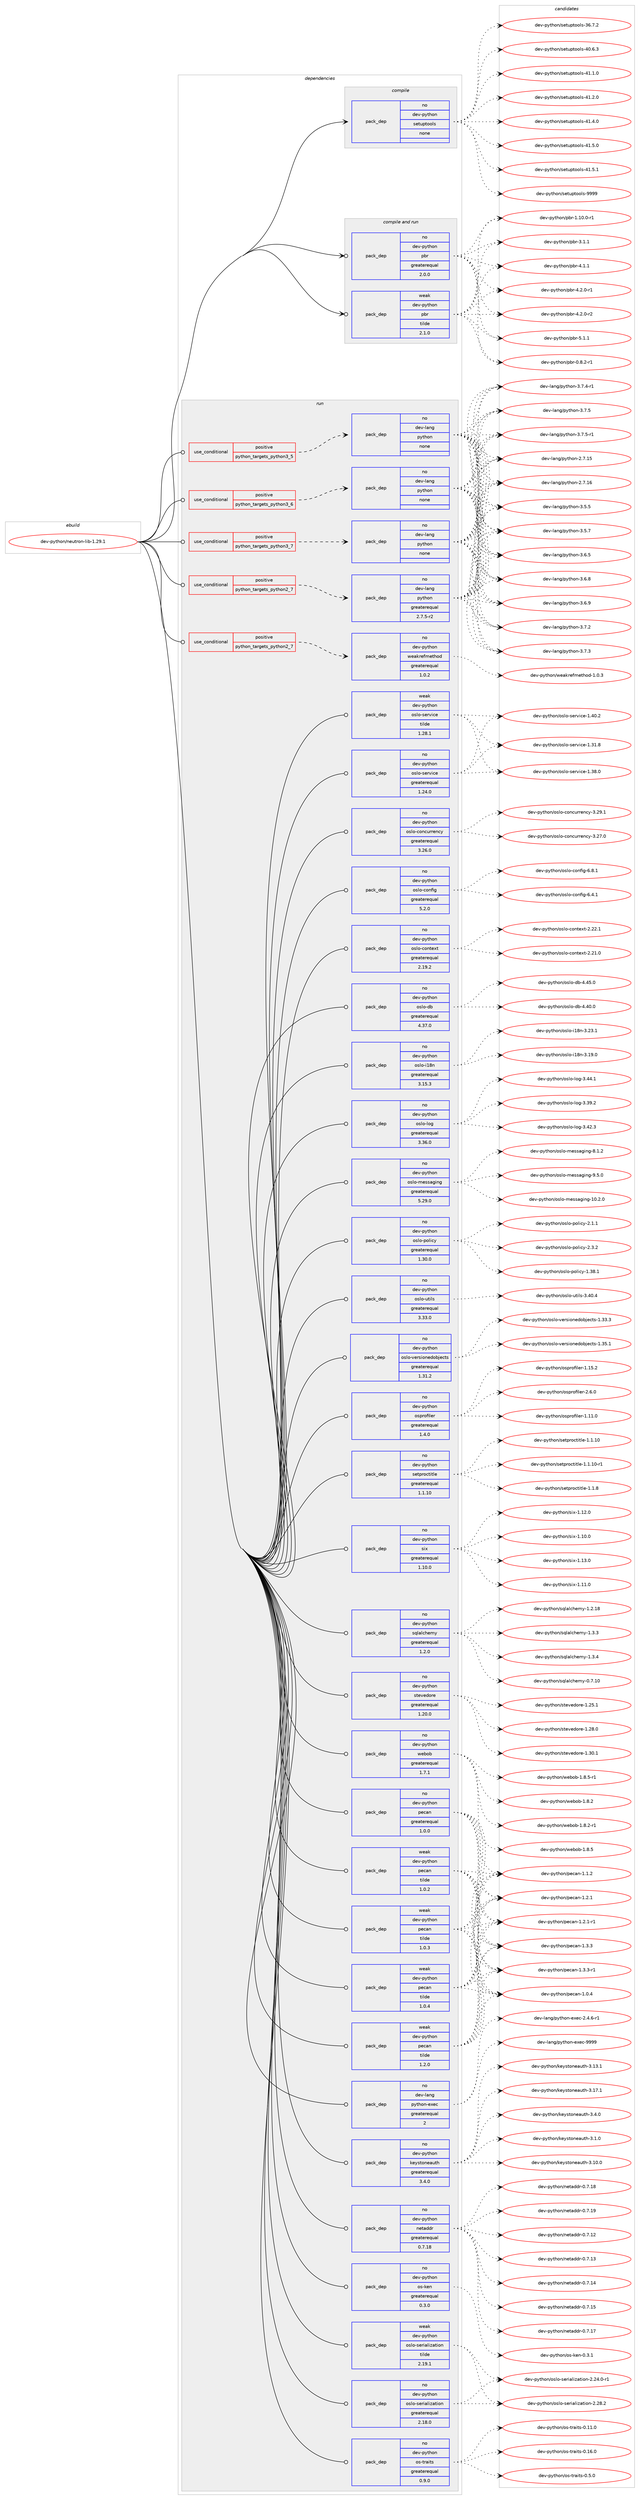 digraph prolog {

# *************
# Graph options
# *************

newrank=true;
concentrate=true;
compound=true;
graph [rankdir=LR,fontname=Helvetica,fontsize=10,ranksep=1.5];#, ranksep=2.5, nodesep=0.2];
edge  [arrowhead=vee];
node  [fontname=Helvetica,fontsize=10];

# **********
# The ebuild
# **********

subgraph cluster_leftcol {
color=gray;
rank=same;
label=<<i>ebuild</i>>;
id [label="dev-python/neutron-lib-1.29.1", color=red, width=4, href="../dev-python/neutron-lib-1.29.1.svg"];
}

# ****************
# The dependencies
# ****************

subgraph cluster_midcol {
color=gray;
label=<<i>dependencies</i>>;
subgraph cluster_compile {
fillcolor="#eeeeee";
style=filled;
label=<<i>compile</i>>;
subgraph pack461656 {
dependency616588 [label=<<TABLE BORDER="0" CELLBORDER="1" CELLSPACING="0" CELLPADDING="4" WIDTH="220"><TR><TD ROWSPAN="6" CELLPADDING="30">pack_dep</TD></TR><TR><TD WIDTH="110">no</TD></TR><TR><TD>dev-python</TD></TR><TR><TD>setuptools</TD></TR><TR><TD>none</TD></TR><TR><TD></TD></TR></TABLE>>, shape=none, color=blue];
}
id:e -> dependency616588:w [weight=20,style="solid",arrowhead="vee"];
}
subgraph cluster_compileandrun {
fillcolor="#eeeeee";
style=filled;
label=<<i>compile and run</i>>;
subgraph pack461657 {
dependency616589 [label=<<TABLE BORDER="0" CELLBORDER="1" CELLSPACING="0" CELLPADDING="4" WIDTH="220"><TR><TD ROWSPAN="6" CELLPADDING="30">pack_dep</TD></TR><TR><TD WIDTH="110">no</TD></TR><TR><TD>dev-python</TD></TR><TR><TD>pbr</TD></TR><TR><TD>greaterequal</TD></TR><TR><TD>2.0.0</TD></TR></TABLE>>, shape=none, color=blue];
}
id:e -> dependency616589:w [weight=20,style="solid",arrowhead="odotvee"];
subgraph pack461658 {
dependency616590 [label=<<TABLE BORDER="0" CELLBORDER="1" CELLSPACING="0" CELLPADDING="4" WIDTH="220"><TR><TD ROWSPAN="6" CELLPADDING="30">pack_dep</TD></TR><TR><TD WIDTH="110">weak</TD></TR><TR><TD>dev-python</TD></TR><TR><TD>pbr</TD></TR><TR><TD>tilde</TD></TR><TR><TD>2.1.0</TD></TR></TABLE>>, shape=none, color=blue];
}
id:e -> dependency616590:w [weight=20,style="solid",arrowhead="odotvee"];
}
subgraph cluster_run {
fillcolor="#eeeeee";
style=filled;
label=<<i>run</i>>;
subgraph cond143127 {
dependency616591 [label=<<TABLE BORDER="0" CELLBORDER="1" CELLSPACING="0" CELLPADDING="4"><TR><TD ROWSPAN="3" CELLPADDING="10">use_conditional</TD></TR><TR><TD>positive</TD></TR><TR><TD>python_targets_python2_7</TD></TR></TABLE>>, shape=none, color=red];
subgraph pack461659 {
dependency616592 [label=<<TABLE BORDER="0" CELLBORDER="1" CELLSPACING="0" CELLPADDING="4" WIDTH="220"><TR><TD ROWSPAN="6" CELLPADDING="30">pack_dep</TD></TR><TR><TD WIDTH="110">no</TD></TR><TR><TD>dev-lang</TD></TR><TR><TD>python</TD></TR><TR><TD>greaterequal</TD></TR><TR><TD>2.7.5-r2</TD></TR></TABLE>>, shape=none, color=blue];
}
dependency616591:e -> dependency616592:w [weight=20,style="dashed",arrowhead="vee"];
}
id:e -> dependency616591:w [weight=20,style="solid",arrowhead="odot"];
subgraph cond143128 {
dependency616593 [label=<<TABLE BORDER="0" CELLBORDER="1" CELLSPACING="0" CELLPADDING="4"><TR><TD ROWSPAN="3" CELLPADDING="10">use_conditional</TD></TR><TR><TD>positive</TD></TR><TR><TD>python_targets_python2_7</TD></TR></TABLE>>, shape=none, color=red];
subgraph pack461660 {
dependency616594 [label=<<TABLE BORDER="0" CELLBORDER="1" CELLSPACING="0" CELLPADDING="4" WIDTH="220"><TR><TD ROWSPAN="6" CELLPADDING="30">pack_dep</TD></TR><TR><TD WIDTH="110">no</TD></TR><TR><TD>dev-python</TD></TR><TR><TD>weakrefmethod</TD></TR><TR><TD>greaterequal</TD></TR><TR><TD>1.0.2</TD></TR></TABLE>>, shape=none, color=blue];
}
dependency616593:e -> dependency616594:w [weight=20,style="dashed",arrowhead="vee"];
}
id:e -> dependency616593:w [weight=20,style="solid",arrowhead="odot"];
subgraph cond143129 {
dependency616595 [label=<<TABLE BORDER="0" CELLBORDER="1" CELLSPACING="0" CELLPADDING="4"><TR><TD ROWSPAN="3" CELLPADDING="10">use_conditional</TD></TR><TR><TD>positive</TD></TR><TR><TD>python_targets_python3_5</TD></TR></TABLE>>, shape=none, color=red];
subgraph pack461661 {
dependency616596 [label=<<TABLE BORDER="0" CELLBORDER="1" CELLSPACING="0" CELLPADDING="4" WIDTH="220"><TR><TD ROWSPAN="6" CELLPADDING="30">pack_dep</TD></TR><TR><TD WIDTH="110">no</TD></TR><TR><TD>dev-lang</TD></TR><TR><TD>python</TD></TR><TR><TD>none</TD></TR><TR><TD></TD></TR></TABLE>>, shape=none, color=blue];
}
dependency616595:e -> dependency616596:w [weight=20,style="dashed",arrowhead="vee"];
}
id:e -> dependency616595:w [weight=20,style="solid",arrowhead="odot"];
subgraph cond143130 {
dependency616597 [label=<<TABLE BORDER="0" CELLBORDER="1" CELLSPACING="0" CELLPADDING="4"><TR><TD ROWSPAN="3" CELLPADDING="10">use_conditional</TD></TR><TR><TD>positive</TD></TR><TR><TD>python_targets_python3_6</TD></TR></TABLE>>, shape=none, color=red];
subgraph pack461662 {
dependency616598 [label=<<TABLE BORDER="0" CELLBORDER="1" CELLSPACING="0" CELLPADDING="4" WIDTH="220"><TR><TD ROWSPAN="6" CELLPADDING="30">pack_dep</TD></TR><TR><TD WIDTH="110">no</TD></TR><TR><TD>dev-lang</TD></TR><TR><TD>python</TD></TR><TR><TD>none</TD></TR><TR><TD></TD></TR></TABLE>>, shape=none, color=blue];
}
dependency616597:e -> dependency616598:w [weight=20,style="dashed",arrowhead="vee"];
}
id:e -> dependency616597:w [weight=20,style="solid",arrowhead="odot"];
subgraph cond143131 {
dependency616599 [label=<<TABLE BORDER="0" CELLBORDER="1" CELLSPACING="0" CELLPADDING="4"><TR><TD ROWSPAN="3" CELLPADDING="10">use_conditional</TD></TR><TR><TD>positive</TD></TR><TR><TD>python_targets_python3_7</TD></TR></TABLE>>, shape=none, color=red];
subgraph pack461663 {
dependency616600 [label=<<TABLE BORDER="0" CELLBORDER="1" CELLSPACING="0" CELLPADDING="4" WIDTH="220"><TR><TD ROWSPAN="6" CELLPADDING="30">pack_dep</TD></TR><TR><TD WIDTH="110">no</TD></TR><TR><TD>dev-lang</TD></TR><TR><TD>python</TD></TR><TR><TD>none</TD></TR><TR><TD></TD></TR></TABLE>>, shape=none, color=blue];
}
dependency616599:e -> dependency616600:w [weight=20,style="dashed",arrowhead="vee"];
}
id:e -> dependency616599:w [weight=20,style="solid",arrowhead="odot"];
subgraph pack461664 {
dependency616601 [label=<<TABLE BORDER="0" CELLBORDER="1" CELLSPACING="0" CELLPADDING="4" WIDTH="220"><TR><TD ROWSPAN="6" CELLPADDING="30">pack_dep</TD></TR><TR><TD WIDTH="110">no</TD></TR><TR><TD>dev-lang</TD></TR><TR><TD>python-exec</TD></TR><TR><TD>greaterequal</TD></TR><TR><TD>2</TD></TR></TABLE>>, shape=none, color=blue];
}
id:e -> dependency616601:w [weight=20,style="solid",arrowhead="odot"];
subgraph pack461665 {
dependency616602 [label=<<TABLE BORDER="0" CELLBORDER="1" CELLSPACING="0" CELLPADDING="4" WIDTH="220"><TR><TD ROWSPAN="6" CELLPADDING="30">pack_dep</TD></TR><TR><TD WIDTH="110">no</TD></TR><TR><TD>dev-python</TD></TR><TR><TD>keystoneauth</TD></TR><TR><TD>greaterequal</TD></TR><TR><TD>3.4.0</TD></TR></TABLE>>, shape=none, color=blue];
}
id:e -> dependency616602:w [weight=20,style="solid",arrowhead="odot"];
subgraph pack461666 {
dependency616603 [label=<<TABLE BORDER="0" CELLBORDER="1" CELLSPACING="0" CELLPADDING="4" WIDTH="220"><TR><TD ROWSPAN="6" CELLPADDING="30">pack_dep</TD></TR><TR><TD WIDTH="110">no</TD></TR><TR><TD>dev-python</TD></TR><TR><TD>netaddr</TD></TR><TR><TD>greaterequal</TD></TR><TR><TD>0.7.18</TD></TR></TABLE>>, shape=none, color=blue];
}
id:e -> dependency616603:w [weight=20,style="solid",arrowhead="odot"];
subgraph pack461667 {
dependency616604 [label=<<TABLE BORDER="0" CELLBORDER="1" CELLSPACING="0" CELLPADDING="4" WIDTH="220"><TR><TD ROWSPAN="6" CELLPADDING="30">pack_dep</TD></TR><TR><TD WIDTH="110">no</TD></TR><TR><TD>dev-python</TD></TR><TR><TD>os-ken</TD></TR><TR><TD>greaterequal</TD></TR><TR><TD>0.3.0</TD></TR></TABLE>>, shape=none, color=blue];
}
id:e -> dependency616604:w [weight=20,style="solid",arrowhead="odot"];
subgraph pack461668 {
dependency616605 [label=<<TABLE BORDER="0" CELLBORDER="1" CELLSPACING="0" CELLPADDING="4" WIDTH="220"><TR><TD ROWSPAN="6" CELLPADDING="30">pack_dep</TD></TR><TR><TD WIDTH="110">no</TD></TR><TR><TD>dev-python</TD></TR><TR><TD>os-traits</TD></TR><TR><TD>greaterequal</TD></TR><TR><TD>0.9.0</TD></TR></TABLE>>, shape=none, color=blue];
}
id:e -> dependency616605:w [weight=20,style="solid",arrowhead="odot"];
subgraph pack461669 {
dependency616606 [label=<<TABLE BORDER="0" CELLBORDER="1" CELLSPACING="0" CELLPADDING="4" WIDTH="220"><TR><TD ROWSPAN="6" CELLPADDING="30">pack_dep</TD></TR><TR><TD WIDTH="110">no</TD></TR><TR><TD>dev-python</TD></TR><TR><TD>oslo-concurrency</TD></TR><TR><TD>greaterequal</TD></TR><TR><TD>3.26.0</TD></TR></TABLE>>, shape=none, color=blue];
}
id:e -> dependency616606:w [weight=20,style="solid",arrowhead="odot"];
subgraph pack461670 {
dependency616607 [label=<<TABLE BORDER="0" CELLBORDER="1" CELLSPACING="0" CELLPADDING="4" WIDTH="220"><TR><TD ROWSPAN="6" CELLPADDING="30">pack_dep</TD></TR><TR><TD WIDTH="110">no</TD></TR><TR><TD>dev-python</TD></TR><TR><TD>oslo-config</TD></TR><TR><TD>greaterequal</TD></TR><TR><TD>5.2.0</TD></TR></TABLE>>, shape=none, color=blue];
}
id:e -> dependency616607:w [weight=20,style="solid",arrowhead="odot"];
subgraph pack461671 {
dependency616608 [label=<<TABLE BORDER="0" CELLBORDER="1" CELLSPACING="0" CELLPADDING="4" WIDTH="220"><TR><TD ROWSPAN="6" CELLPADDING="30">pack_dep</TD></TR><TR><TD WIDTH="110">no</TD></TR><TR><TD>dev-python</TD></TR><TR><TD>oslo-context</TD></TR><TR><TD>greaterequal</TD></TR><TR><TD>2.19.2</TD></TR></TABLE>>, shape=none, color=blue];
}
id:e -> dependency616608:w [weight=20,style="solid",arrowhead="odot"];
subgraph pack461672 {
dependency616609 [label=<<TABLE BORDER="0" CELLBORDER="1" CELLSPACING="0" CELLPADDING="4" WIDTH="220"><TR><TD ROWSPAN="6" CELLPADDING="30">pack_dep</TD></TR><TR><TD WIDTH="110">no</TD></TR><TR><TD>dev-python</TD></TR><TR><TD>oslo-db</TD></TR><TR><TD>greaterequal</TD></TR><TR><TD>4.37.0</TD></TR></TABLE>>, shape=none, color=blue];
}
id:e -> dependency616609:w [weight=20,style="solid",arrowhead="odot"];
subgraph pack461673 {
dependency616610 [label=<<TABLE BORDER="0" CELLBORDER="1" CELLSPACING="0" CELLPADDING="4" WIDTH="220"><TR><TD ROWSPAN="6" CELLPADDING="30">pack_dep</TD></TR><TR><TD WIDTH="110">no</TD></TR><TR><TD>dev-python</TD></TR><TR><TD>oslo-i18n</TD></TR><TR><TD>greaterequal</TD></TR><TR><TD>3.15.3</TD></TR></TABLE>>, shape=none, color=blue];
}
id:e -> dependency616610:w [weight=20,style="solid",arrowhead="odot"];
subgraph pack461674 {
dependency616611 [label=<<TABLE BORDER="0" CELLBORDER="1" CELLSPACING="0" CELLPADDING="4" WIDTH="220"><TR><TD ROWSPAN="6" CELLPADDING="30">pack_dep</TD></TR><TR><TD WIDTH="110">no</TD></TR><TR><TD>dev-python</TD></TR><TR><TD>oslo-log</TD></TR><TR><TD>greaterequal</TD></TR><TR><TD>3.36.0</TD></TR></TABLE>>, shape=none, color=blue];
}
id:e -> dependency616611:w [weight=20,style="solid",arrowhead="odot"];
subgraph pack461675 {
dependency616612 [label=<<TABLE BORDER="0" CELLBORDER="1" CELLSPACING="0" CELLPADDING="4" WIDTH="220"><TR><TD ROWSPAN="6" CELLPADDING="30">pack_dep</TD></TR><TR><TD WIDTH="110">no</TD></TR><TR><TD>dev-python</TD></TR><TR><TD>oslo-messaging</TD></TR><TR><TD>greaterequal</TD></TR><TR><TD>5.29.0</TD></TR></TABLE>>, shape=none, color=blue];
}
id:e -> dependency616612:w [weight=20,style="solid",arrowhead="odot"];
subgraph pack461676 {
dependency616613 [label=<<TABLE BORDER="0" CELLBORDER="1" CELLSPACING="0" CELLPADDING="4" WIDTH="220"><TR><TD ROWSPAN="6" CELLPADDING="30">pack_dep</TD></TR><TR><TD WIDTH="110">no</TD></TR><TR><TD>dev-python</TD></TR><TR><TD>oslo-policy</TD></TR><TR><TD>greaterequal</TD></TR><TR><TD>1.30.0</TD></TR></TABLE>>, shape=none, color=blue];
}
id:e -> dependency616613:w [weight=20,style="solid",arrowhead="odot"];
subgraph pack461677 {
dependency616614 [label=<<TABLE BORDER="0" CELLBORDER="1" CELLSPACING="0" CELLPADDING="4" WIDTH="220"><TR><TD ROWSPAN="6" CELLPADDING="30">pack_dep</TD></TR><TR><TD WIDTH="110">no</TD></TR><TR><TD>dev-python</TD></TR><TR><TD>oslo-serialization</TD></TR><TR><TD>greaterequal</TD></TR><TR><TD>2.18.0</TD></TR></TABLE>>, shape=none, color=blue];
}
id:e -> dependency616614:w [weight=20,style="solid",arrowhead="odot"];
subgraph pack461678 {
dependency616615 [label=<<TABLE BORDER="0" CELLBORDER="1" CELLSPACING="0" CELLPADDING="4" WIDTH="220"><TR><TD ROWSPAN="6" CELLPADDING="30">pack_dep</TD></TR><TR><TD WIDTH="110">no</TD></TR><TR><TD>dev-python</TD></TR><TR><TD>oslo-service</TD></TR><TR><TD>greaterequal</TD></TR><TR><TD>1.24.0</TD></TR></TABLE>>, shape=none, color=blue];
}
id:e -> dependency616615:w [weight=20,style="solid",arrowhead="odot"];
subgraph pack461679 {
dependency616616 [label=<<TABLE BORDER="0" CELLBORDER="1" CELLSPACING="0" CELLPADDING="4" WIDTH="220"><TR><TD ROWSPAN="6" CELLPADDING="30">pack_dep</TD></TR><TR><TD WIDTH="110">no</TD></TR><TR><TD>dev-python</TD></TR><TR><TD>oslo-utils</TD></TR><TR><TD>greaterequal</TD></TR><TR><TD>3.33.0</TD></TR></TABLE>>, shape=none, color=blue];
}
id:e -> dependency616616:w [weight=20,style="solid",arrowhead="odot"];
subgraph pack461680 {
dependency616617 [label=<<TABLE BORDER="0" CELLBORDER="1" CELLSPACING="0" CELLPADDING="4" WIDTH="220"><TR><TD ROWSPAN="6" CELLPADDING="30">pack_dep</TD></TR><TR><TD WIDTH="110">no</TD></TR><TR><TD>dev-python</TD></TR><TR><TD>oslo-versionedobjects</TD></TR><TR><TD>greaterequal</TD></TR><TR><TD>1.31.2</TD></TR></TABLE>>, shape=none, color=blue];
}
id:e -> dependency616617:w [weight=20,style="solid",arrowhead="odot"];
subgraph pack461681 {
dependency616618 [label=<<TABLE BORDER="0" CELLBORDER="1" CELLSPACING="0" CELLPADDING="4" WIDTH="220"><TR><TD ROWSPAN="6" CELLPADDING="30">pack_dep</TD></TR><TR><TD WIDTH="110">no</TD></TR><TR><TD>dev-python</TD></TR><TR><TD>osprofiler</TD></TR><TR><TD>greaterequal</TD></TR><TR><TD>1.4.0</TD></TR></TABLE>>, shape=none, color=blue];
}
id:e -> dependency616618:w [weight=20,style="solid",arrowhead="odot"];
subgraph pack461682 {
dependency616619 [label=<<TABLE BORDER="0" CELLBORDER="1" CELLSPACING="0" CELLPADDING="4" WIDTH="220"><TR><TD ROWSPAN="6" CELLPADDING="30">pack_dep</TD></TR><TR><TD WIDTH="110">no</TD></TR><TR><TD>dev-python</TD></TR><TR><TD>pecan</TD></TR><TR><TD>greaterequal</TD></TR><TR><TD>1.0.0</TD></TR></TABLE>>, shape=none, color=blue];
}
id:e -> dependency616619:w [weight=20,style="solid",arrowhead="odot"];
subgraph pack461683 {
dependency616620 [label=<<TABLE BORDER="0" CELLBORDER="1" CELLSPACING="0" CELLPADDING="4" WIDTH="220"><TR><TD ROWSPAN="6" CELLPADDING="30">pack_dep</TD></TR><TR><TD WIDTH="110">no</TD></TR><TR><TD>dev-python</TD></TR><TR><TD>setproctitle</TD></TR><TR><TD>greaterequal</TD></TR><TR><TD>1.1.10</TD></TR></TABLE>>, shape=none, color=blue];
}
id:e -> dependency616620:w [weight=20,style="solid",arrowhead="odot"];
subgraph pack461684 {
dependency616621 [label=<<TABLE BORDER="0" CELLBORDER="1" CELLSPACING="0" CELLPADDING="4" WIDTH="220"><TR><TD ROWSPAN="6" CELLPADDING="30">pack_dep</TD></TR><TR><TD WIDTH="110">no</TD></TR><TR><TD>dev-python</TD></TR><TR><TD>six</TD></TR><TR><TD>greaterequal</TD></TR><TR><TD>1.10.0</TD></TR></TABLE>>, shape=none, color=blue];
}
id:e -> dependency616621:w [weight=20,style="solid",arrowhead="odot"];
subgraph pack461685 {
dependency616622 [label=<<TABLE BORDER="0" CELLBORDER="1" CELLSPACING="0" CELLPADDING="4" WIDTH="220"><TR><TD ROWSPAN="6" CELLPADDING="30">pack_dep</TD></TR><TR><TD WIDTH="110">no</TD></TR><TR><TD>dev-python</TD></TR><TR><TD>sqlalchemy</TD></TR><TR><TD>greaterequal</TD></TR><TR><TD>1.2.0</TD></TR></TABLE>>, shape=none, color=blue];
}
id:e -> dependency616622:w [weight=20,style="solid",arrowhead="odot"];
subgraph pack461686 {
dependency616623 [label=<<TABLE BORDER="0" CELLBORDER="1" CELLSPACING="0" CELLPADDING="4" WIDTH="220"><TR><TD ROWSPAN="6" CELLPADDING="30">pack_dep</TD></TR><TR><TD WIDTH="110">no</TD></TR><TR><TD>dev-python</TD></TR><TR><TD>stevedore</TD></TR><TR><TD>greaterequal</TD></TR><TR><TD>1.20.0</TD></TR></TABLE>>, shape=none, color=blue];
}
id:e -> dependency616623:w [weight=20,style="solid",arrowhead="odot"];
subgraph pack461687 {
dependency616624 [label=<<TABLE BORDER="0" CELLBORDER="1" CELLSPACING="0" CELLPADDING="4" WIDTH="220"><TR><TD ROWSPAN="6" CELLPADDING="30">pack_dep</TD></TR><TR><TD WIDTH="110">no</TD></TR><TR><TD>dev-python</TD></TR><TR><TD>webob</TD></TR><TR><TD>greaterequal</TD></TR><TR><TD>1.7.1</TD></TR></TABLE>>, shape=none, color=blue];
}
id:e -> dependency616624:w [weight=20,style="solid",arrowhead="odot"];
subgraph pack461688 {
dependency616625 [label=<<TABLE BORDER="0" CELLBORDER="1" CELLSPACING="0" CELLPADDING="4" WIDTH="220"><TR><TD ROWSPAN="6" CELLPADDING="30">pack_dep</TD></TR><TR><TD WIDTH="110">weak</TD></TR><TR><TD>dev-python</TD></TR><TR><TD>oslo-serialization</TD></TR><TR><TD>tilde</TD></TR><TR><TD>2.19.1</TD></TR></TABLE>>, shape=none, color=blue];
}
id:e -> dependency616625:w [weight=20,style="solid",arrowhead="odot"];
subgraph pack461689 {
dependency616626 [label=<<TABLE BORDER="0" CELLBORDER="1" CELLSPACING="0" CELLPADDING="4" WIDTH="220"><TR><TD ROWSPAN="6" CELLPADDING="30">pack_dep</TD></TR><TR><TD WIDTH="110">weak</TD></TR><TR><TD>dev-python</TD></TR><TR><TD>oslo-service</TD></TR><TR><TD>tilde</TD></TR><TR><TD>1.28.1</TD></TR></TABLE>>, shape=none, color=blue];
}
id:e -> dependency616626:w [weight=20,style="solid",arrowhead="odot"];
subgraph pack461690 {
dependency616627 [label=<<TABLE BORDER="0" CELLBORDER="1" CELLSPACING="0" CELLPADDING="4" WIDTH="220"><TR><TD ROWSPAN="6" CELLPADDING="30">pack_dep</TD></TR><TR><TD WIDTH="110">weak</TD></TR><TR><TD>dev-python</TD></TR><TR><TD>pecan</TD></TR><TR><TD>tilde</TD></TR><TR><TD>1.0.2</TD></TR></TABLE>>, shape=none, color=blue];
}
id:e -> dependency616627:w [weight=20,style="solid",arrowhead="odot"];
subgraph pack461691 {
dependency616628 [label=<<TABLE BORDER="0" CELLBORDER="1" CELLSPACING="0" CELLPADDING="4" WIDTH="220"><TR><TD ROWSPAN="6" CELLPADDING="30">pack_dep</TD></TR><TR><TD WIDTH="110">weak</TD></TR><TR><TD>dev-python</TD></TR><TR><TD>pecan</TD></TR><TR><TD>tilde</TD></TR><TR><TD>1.0.3</TD></TR></TABLE>>, shape=none, color=blue];
}
id:e -> dependency616628:w [weight=20,style="solid",arrowhead="odot"];
subgraph pack461692 {
dependency616629 [label=<<TABLE BORDER="0" CELLBORDER="1" CELLSPACING="0" CELLPADDING="4" WIDTH="220"><TR><TD ROWSPAN="6" CELLPADDING="30">pack_dep</TD></TR><TR><TD WIDTH="110">weak</TD></TR><TR><TD>dev-python</TD></TR><TR><TD>pecan</TD></TR><TR><TD>tilde</TD></TR><TR><TD>1.0.4</TD></TR></TABLE>>, shape=none, color=blue];
}
id:e -> dependency616629:w [weight=20,style="solid",arrowhead="odot"];
subgraph pack461693 {
dependency616630 [label=<<TABLE BORDER="0" CELLBORDER="1" CELLSPACING="0" CELLPADDING="4" WIDTH="220"><TR><TD ROWSPAN="6" CELLPADDING="30">pack_dep</TD></TR><TR><TD WIDTH="110">weak</TD></TR><TR><TD>dev-python</TD></TR><TR><TD>pecan</TD></TR><TR><TD>tilde</TD></TR><TR><TD>1.2.0</TD></TR></TABLE>>, shape=none, color=blue];
}
id:e -> dependency616630:w [weight=20,style="solid",arrowhead="odot"];
}
}

# **************
# The candidates
# **************

subgraph cluster_choices {
rank=same;
color=gray;
label=<<i>candidates</i>>;

subgraph choice461656 {
color=black;
nodesep=1;
choice100101118451121211161041111104711510111611711211611111110811545515446554650 [label="dev-python/setuptools-36.7.2", color=red, width=4,href="../dev-python/setuptools-36.7.2.svg"];
choice100101118451121211161041111104711510111611711211611111110811545524846544651 [label="dev-python/setuptools-40.6.3", color=red, width=4,href="../dev-python/setuptools-40.6.3.svg"];
choice100101118451121211161041111104711510111611711211611111110811545524946494648 [label="dev-python/setuptools-41.1.0", color=red, width=4,href="../dev-python/setuptools-41.1.0.svg"];
choice100101118451121211161041111104711510111611711211611111110811545524946504648 [label="dev-python/setuptools-41.2.0", color=red, width=4,href="../dev-python/setuptools-41.2.0.svg"];
choice100101118451121211161041111104711510111611711211611111110811545524946524648 [label="dev-python/setuptools-41.4.0", color=red, width=4,href="../dev-python/setuptools-41.4.0.svg"];
choice100101118451121211161041111104711510111611711211611111110811545524946534648 [label="dev-python/setuptools-41.5.0", color=red, width=4,href="../dev-python/setuptools-41.5.0.svg"];
choice100101118451121211161041111104711510111611711211611111110811545524946534649 [label="dev-python/setuptools-41.5.1", color=red, width=4,href="../dev-python/setuptools-41.5.1.svg"];
choice10010111845112121116104111110471151011161171121161111111081154557575757 [label="dev-python/setuptools-9999", color=red, width=4,href="../dev-python/setuptools-9999.svg"];
dependency616588:e -> choice100101118451121211161041111104711510111611711211611111110811545515446554650:w [style=dotted,weight="100"];
dependency616588:e -> choice100101118451121211161041111104711510111611711211611111110811545524846544651:w [style=dotted,weight="100"];
dependency616588:e -> choice100101118451121211161041111104711510111611711211611111110811545524946494648:w [style=dotted,weight="100"];
dependency616588:e -> choice100101118451121211161041111104711510111611711211611111110811545524946504648:w [style=dotted,weight="100"];
dependency616588:e -> choice100101118451121211161041111104711510111611711211611111110811545524946524648:w [style=dotted,weight="100"];
dependency616588:e -> choice100101118451121211161041111104711510111611711211611111110811545524946534648:w [style=dotted,weight="100"];
dependency616588:e -> choice100101118451121211161041111104711510111611711211611111110811545524946534649:w [style=dotted,weight="100"];
dependency616588:e -> choice10010111845112121116104111110471151011161171121161111111081154557575757:w [style=dotted,weight="100"];
}
subgraph choice461657 {
color=black;
nodesep=1;
choice1001011184511212111610411111047112981144548465646504511449 [label="dev-python/pbr-0.8.2-r1", color=red, width=4,href="../dev-python/pbr-0.8.2-r1.svg"];
choice100101118451121211161041111104711298114454946494846484511449 [label="dev-python/pbr-1.10.0-r1", color=red, width=4,href="../dev-python/pbr-1.10.0-r1.svg"];
choice100101118451121211161041111104711298114455146494649 [label="dev-python/pbr-3.1.1", color=red, width=4,href="../dev-python/pbr-3.1.1.svg"];
choice100101118451121211161041111104711298114455246494649 [label="dev-python/pbr-4.1.1", color=red, width=4,href="../dev-python/pbr-4.1.1.svg"];
choice1001011184511212111610411111047112981144552465046484511449 [label="dev-python/pbr-4.2.0-r1", color=red, width=4,href="../dev-python/pbr-4.2.0-r1.svg"];
choice1001011184511212111610411111047112981144552465046484511450 [label="dev-python/pbr-4.2.0-r2", color=red, width=4,href="../dev-python/pbr-4.2.0-r2.svg"];
choice100101118451121211161041111104711298114455346494649 [label="dev-python/pbr-5.1.1", color=red, width=4,href="../dev-python/pbr-5.1.1.svg"];
dependency616589:e -> choice1001011184511212111610411111047112981144548465646504511449:w [style=dotted,weight="100"];
dependency616589:e -> choice100101118451121211161041111104711298114454946494846484511449:w [style=dotted,weight="100"];
dependency616589:e -> choice100101118451121211161041111104711298114455146494649:w [style=dotted,weight="100"];
dependency616589:e -> choice100101118451121211161041111104711298114455246494649:w [style=dotted,weight="100"];
dependency616589:e -> choice1001011184511212111610411111047112981144552465046484511449:w [style=dotted,weight="100"];
dependency616589:e -> choice1001011184511212111610411111047112981144552465046484511450:w [style=dotted,weight="100"];
dependency616589:e -> choice100101118451121211161041111104711298114455346494649:w [style=dotted,weight="100"];
}
subgraph choice461658 {
color=black;
nodesep=1;
choice1001011184511212111610411111047112981144548465646504511449 [label="dev-python/pbr-0.8.2-r1", color=red, width=4,href="../dev-python/pbr-0.8.2-r1.svg"];
choice100101118451121211161041111104711298114454946494846484511449 [label="dev-python/pbr-1.10.0-r1", color=red, width=4,href="../dev-python/pbr-1.10.0-r1.svg"];
choice100101118451121211161041111104711298114455146494649 [label="dev-python/pbr-3.1.1", color=red, width=4,href="../dev-python/pbr-3.1.1.svg"];
choice100101118451121211161041111104711298114455246494649 [label="dev-python/pbr-4.1.1", color=red, width=4,href="../dev-python/pbr-4.1.1.svg"];
choice1001011184511212111610411111047112981144552465046484511449 [label="dev-python/pbr-4.2.0-r1", color=red, width=4,href="../dev-python/pbr-4.2.0-r1.svg"];
choice1001011184511212111610411111047112981144552465046484511450 [label="dev-python/pbr-4.2.0-r2", color=red, width=4,href="../dev-python/pbr-4.2.0-r2.svg"];
choice100101118451121211161041111104711298114455346494649 [label="dev-python/pbr-5.1.1", color=red, width=4,href="../dev-python/pbr-5.1.1.svg"];
dependency616590:e -> choice1001011184511212111610411111047112981144548465646504511449:w [style=dotted,weight="100"];
dependency616590:e -> choice100101118451121211161041111104711298114454946494846484511449:w [style=dotted,weight="100"];
dependency616590:e -> choice100101118451121211161041111104711298114455146494649:w [style=dotted,weight="100"];
dependency616590:e -> choice100101118451121211161041111104711298114455246494649:w [style=dotted,weight="100"];
dependency616590:e -> choice1001011184511212111610411111047112981144552465046484511449:w [style=dotted,weight="100"];
dependency616590:e -> choice1001011184511212111610411111047112981144552465046484511450:w [style=dotted,weight="100"];
dependency616590:e -> choice100101118451121211161041111104711298114455346494649:w [style=dotted,weight="100"];
}
subgraph choice461659 {
color=black;
nodesep=1;
choice10010111845108971101034711212111610411111045504655464953 [label="dev-lang/python-2.7.15", color=red, width=4,href="../dev-lang/python-2.7.15.svg"];
choice10010111845108971101034711212111610411111045504655464954 [label="dev-lang/python-2.7.16", color=red, width=4,href="../dev-lang/python-2.7.16.svg"];
choice100101118451089711010347112121116104111110455146534653 [label="dev-lang/python-3.5.5", color=red, width=4,href="../dev-lang/python-3.5.5.svg"];
choice100101118451089711010347112121116104111110455146534655 [label="dev-lang/python-3.5.7", color=red, width=4,href="../dev-lang/python-3.5.7.svg"];
choice100101118451089711010347112121116104111110455146544653 [label="dev-lang/python-3.6.5", color=red, width=4,href="../dev-lang/python-3.6.5.svg"];
choice100101118451089711010347112121116104111110455146544656 [label="dev-lang/python-3.6.8", color=red, width=4,href="../dev-lang/python-3.6.8.svg"];
choice100101118451089711010347112121116104111110455146544657 [label="dev-lang/python-3.6.9", color=red, width=4,href="../dev-lang/python-3.6.9.svg"];
choice100101118451089711010347112121116104111110455146554650 [label="dev-lang/python-3.7.2", color=red, width=4,href="../dev-lang/python-3.7.2.svg"];
choice100101118451089711010347112121116104111110455146554651 [label="dev-lang/python-3.7.3", color=red, width=4,href="../dev-lang/python-3.7.3.svg"];
choice1001011184510897110103471121211161041111104551465546524511449 [label="dev-lang/python-3.7.4-r1", color=red, width=4,href="../dev-lang/python-3.7.4-r1.svg"];
choice100101118451089711010347112121116104111110455146554653 [label="dev-lang/python-3.7.5", color=red, width=4,href="../dev-lang/python-3.7.5.svg"];
choice1001011184510897110103471121211161041111104551465546534511449 [label="dev-lang/python-3.7.5-r1", color=red, width=4,href="../dev-lang/python-3.7.5-r1.svg"];
dependency616592:e -> choice10010111845108971101034711212111610411111045504655464953:w [style=dotted,weight="100"];
dependency616592:e -> choice10010111845108971101034711212111610411111045504655464954:w [style=dotted,weight="100"];
dependency616592:e -> choice100101118451089711010347112121116104111110455146534653:w [style=dotted,weight="100"];
dependency616592:e -> choice100101118451089711010347112121116104111110455146534655:w [style=dotted,weight="100"];
dependency616592:e -> choice100101118451089711010347112121116104111110455146544653:w [style=dotted,weight="100"];
dependency616592:e -> choice100101118451089711010347112121116104111110455146544656:w [style=dotted,weight="100"];
dependency616592:e -> choice100101118451089711010347112121116104111110455146544657:w [style=dotted,weight="100"];
dependency616592:e -> choice100101118451089711010347112121116104111110455146554650:w [style=dotted,weight="100"];
dependency616592:e -> choice100101118451089711010347112121116104111110455146554651:w [style=dotted,weight="100"];
dependency616592:e -> choice1001011184510897110103471121211161041111104551465546524511449:w [style=dotted,weight="100"];
dependency616592:e -> choice100101118451089711010347112121116104111110455146554653:w [style=dotted,weight="100"];
dependency616592:e -> choice1001011184510897110103471121211161041111104551465546534511449:w [style=dotted,weight="100"];
}
subgraph choice461660 {
color=black;
nodesep=1;
choice100101118451121211161041111104711910197107114101102109101116104111100454946484651 [label="dev-python/weakrefmethod-1.0.3", color=red, width=4,href="../dev-python/weakrefmethod-1.0.3.svg"];
dependency616594:e -> choice100101118451121211161041111104711910197107114101102109101116104111100454946484651:w [style=dotted,weight="100"];
}
subgraph choice461661 {
color=black;
nodesep=1;
choice10010111845108971101034711212111610411111045504655464953 [label="dev-lang/python-2.7.15", color=red, width=4,href="../dev-lang/python-2.7.15.svg"];
choice10010111845108971101034711212111610411111045504655464954 [label="dev-lang/python-2.7.16", color=red, width=4,href="../dev-lang/python-2.7.16.svg"];
choice100101118451089711010347112121116104111110455146534653 [label="dev-lang/python-3.5.5", color=red, width=4,href="../dev-lang/python-3.5.5.svg"];
choice100101118451089711010347112121116104111110455146534655 [label="dev-lang/python-3.5.7", color=red, width=4,href="../dev-lang/python-3.5.7.svg"];
choice100101118451089711010347112121116104111110455146544653 [label="dev-lang/python-3.6.5", color=red, width=4,href="../dev-lang/python-3.6.5.svg"];
choice100101118451089711010347112121116104111110455146544656 [label="dev-lang/python-3.6.8", color=red, width=4,href="../dev-lang/python-3.6.8.svg"];
choice100101118451089711010347112121116104111110455146544657 [label="dev-lang/python-3.6.9", color=red, width=4,href="../dev-lang/python-3.6.9.svg"];
choice100101118451089711010347112121116104111110455146554650 [label="dev-lang/python-3.7.2", color=red, width=4,href="../dev-lang/python-3.7.2.svg"];
choice100101118451089711010347112121116104111110455146554651 [label="dev-lang/python-3.7.3", color=red, width=4,href="../dev-lang/python-3.7.3.svg"];
choice1001011184510897110103471121211161041111104551465546524511449 [label="dev-lang/python-3.7.4-r1", color=red, width=4,href="../dev-lang/python-3.7.4-r1.svg"];
choice100101118451089711010347112121116104111110455146554653 [label="dev-lang/python-3.7.5", color=red, width=4,href="../dev-lang/python-3.7.5.svg"];
choice1001011184510897110103471121211161041111104551465546534511449 [label="dev-lang/python-3.7.5-r1", color=red, width=4,href="../dev-lang/python-3.7.5-r1.svg"];
dependency616596:e -> choice10010111845108971101034711212111610411111045504655464953:w [style=dotted,weight="100"];
dependency616596:e -> choice10010111845108971101034711212111610411111045504655464954:w [style=dotted,weight="100"];
dependency616596:e -> choice100101118451089711010347112121116104111110455146534653:w [style=dotted,weight="100"];
dependency616596:e -> choice100101118451089711010347112121116104111110455146534655:w [style=dotted,weight="100"];
dependency616596:e -> choice100101118451089711010347112121116104111110455146544653:w [style=dotted,weight="100"];
dependency616596:e -> choice100101118451089711010347112121116104111110455146544656:w [style=dotted,weight="100"];
dependency616596:e -> choice100101118451089711010347112121116104111110455146544657:w [style=dotted,weight="100"];
dependency616596:e -> choice100101118451089711010347112121116104111110455146554650:w [style=dotted,weight="100"];
dependency616596:e -> choice100101118451089711010347112121116104111110455146554651:w [style=dotted,weight="100"];
dependency616596:e -> choice1001011184510897110103471121211161041111104551465546524511449:w [style=dotted,weight="100"];
dependency616596:e -> choice100101118451089711010347112121116104111110455146554653:w [style=dotted,weight="100"];
dependency616596:e -> choice1001011184510897110103471121211161041111104551465546534511449:w [style=dotted,weight="100"];
}
subgraph choice461662 {
color=black;
nodesep=1;
choice10010111845108971101034711212111610411111045504655464953 [label="dev-lang/python-2.7.15", color=red, width=4,href="../dev-lang/python-2.7.15.svg"];
choice10010111845108971101034711212111610411111045504655464954 [label="dev-lang/python-2.7.16", color=red, width=4,href="../dev-lang/python-2.7.16.svg"];
choice100101118451089711010347112121116104111110455146534653 [label="dev-lang/python-3.5.5", color=red, width=4,href="../dev-lang/python-3.5.5.svg"];
choice100101118451089711010347112121116104111110455146534655 [label="dev-lang/python-3.5.7", color=red, width=4,href="../dev-lang/python-3.5.7.svg"];
choice100101118451089711010347112121116104111110455146544653 [label="dev-lang/python-3.6.5", color=red, width=4,href="../dev-lang/python-3.6.5.svg"];
choice100101118451089711010347112121116104111110455146544656 [label="dev-lang/python-3.6.8", color=red, width=4,href="../dev-lang/python-3.6.8.svg"];
choice100101118451089711010347112121116104111110455146544657 [label="dev-lang/python-3.6.9", color=red, width=4,href="../dev-lang/python-3.6.9.svg"];
choice100101118451089711010347112121116104111110455146554650 [label="dev-lang/python-3.7.2", color=red, width=4,href="../dev-lang/python-3.7.2.svg"];
choice100101118451089711010347112121116104111110455146554651 [label="dev-lang/python-3.7.3", color=red, width=4,href="../dev-lang/python-3.7.3.svg"];
choice1001011184510897110103471121211161041111104551465546524511449 [label="dev-lang/python-3.7.4-r1", color=red, width=4,href="../dev-lang/python-3.7.4-r1.svg"];
choice100101118451089711010347112121116104111110455146554653 [label="dev-lang/python-3.7.5", color=red, width=4,href="../dev-lang/python-3.7.5.svg"];
choice1001011184510897110103471121211161041111104551465546534511449 [label="dev-lang/python-3.7.5-r1", color=red, width=4,href="../dev-lang/python-3.7.5-r1.svg"];
dependency616598:e -> choice10010111845108971101034711212111610411111045504655464953:w [style=dotted,weight="100"];
dependency616598:e -> choice10010111845108971101034711212111610411111045504655464954:w [style=dotted,weight="100"];
dependency616598:e -> choice100101118451089711010347112121116104111110455146534653:w [style=dotted,weight="100"];
dependency616598:e -> choice100101118451089711010347112121116104111110455146534655:w [style=dotted,weight="100"];
dependency616598:e -> choice100101118451089711010347112121116104111110455146544653:w [style=dotted,weight="100"];
dependency616598:e -> choice100101118451089711010347112121116104111110455146544656:w [style=dotted,weight="100"];
dependency616598:e -> choice100101118451089711010347112121116104111110455146544657:w [style=dotted,weight="100"];
dependency616598:e -> choice100101118451089711010347112121116104111110455146554650:w [style=dotted,weight="100"];
dependency616598:e -> choice100101118451089711010347112121116104111110455146554651:w [style=dotted,weight="100"];
dependency616598:e -> choice1001011184510897110103471121211161041111104551465546524511449:w [style=dotted,weight="100"];
dependency616598:e -> choice100101118451089711010347112121116104111110455146554653:w [style=dotted,weight="100"];
dependency616598:e -> choice1001011184510897110103471121211161041111104551465546534511449:w [style=dotted,weight="100"];
}
subgraph choice461663 {
color=black;
nodesep=1;
choice10010111845108971101034711212111610411111045504655464953 [label="dev-lang/python-2.7.15", color=red, width=4,href="../dev-lang/python-2.7.15.svg"];
choice10010111845108971101034711212111610411111045504655464954 [label="dev-lang/python-2.7.16", color=red, width=4,href="../dev-lang/python-2.7.16.svg"];
choice100101118451089711010347112121116104111110455146534653 [label="dev-lang/python-3.5.5", color=red, width=4,href="../dev-lang/python-3.5.5.svg"];
choice100101118451089711010347112121116104111110455146534655 [label="dev-lang/python-3.5.7", color=red, width=4,href="../dev-lang/python-3.5.7.svg"];
choice100101118451089711010347112121116104111110455146544653 [label="dev-lang/python-3.6.5", color=red, width=4,href="../dev-lang/python-3.6.5.svg"];
choice100101118451089711010347112121116104111110455146544656 [label="dev-lang/python-3.6.8", color=red, width=4,href="../dev-lang/python-3.6.8.svg"];
choice100101118451089711010347112121116104111110455146544657 [label="dev-lang/python-3.6.9", color=red, width=4,href="../dev-lang/python-3.6.9.svg"];
choice100101118451089711010347112121116104111110455146554650 [label="dev-lang/python-3.7.2", color=red, width=4,href="../dev-lang/python-3.7.2.svg"];
choice100101118451089711010347112121116104111110455146554651 [label="dev-lang/python-3.7.3", color=red, width=4,href="../dev-lang/python-3.7.3.svg"];
choice1001011184510897110103471121211161041111104551465546524511449 [label="dev-lang/python-3.7.4-r1", color=red, width=4,href="../dev-lang/python-3.7.4-r1.svg"];
choice100101118451089711010347112121116104111110455146554653 [label="dev-lang/python-3.7.5", color=red, width=4,href="../dev-lang/python-3.7.5.svg"];
choice1001011184510897110103471121211161041111104551465546534511449 [label="dev-lang/python-3.7.5-r1", color=red, width=4,href="../dev-lang/python-3.7.5-r1.svg"];
dependency616600:e -> choice10010111845108971101034711212111610411111045504655464953:w [style=dotted,weight="100"];
dependency616600:e -> choice10010111845108971101034711212111610411111045504655464954:w [style=dotted,weight="100"];
dependency616600:e -> choice100101118451089711010347112121116104111110455146534653:w [style=dotted,weight="100"];
dependency616600:e -> choice100101118451089711010347112121116104111110455146534655:w [style=dotted,weight="100"];
dependency616600:e -> choice100101118451089711010347112121116104111110455146544653:w [style=dotted,weight="100"];
dependency616600:e -> choice100101118451089711010347112121116104111110455146544656:w [style=dotted,weight="100"];
dependency616600:e -> choice100101118451089711010347112121116104111110455146544657:w [style=dotted,weight="100"];
dependency616600:e -> choice100101118451089711010347112121116104111110455146554650:w [style=dotted,weight="100"];
dependency616600:e -> choice100101118451089711010347112121116104111110455146554651:w [style=dotted,weight="100"];
dependency616600:e -> choice1001011184510897110103471121211161041111104551465546524511449:w [style=dotted,weight="100"];
dependency616600:e -> choice100101118451089711010347112121116104111110455146554653:w [style=dotted,weight="100"];
dependency616600:e -> choice1001011184510897110103471121211161041111104551465546534511449:w [style=dotted,weight="100"];
}
subgraph choice461664 {
color=black;
nodesep=1;
choice10010111845108971101034711212111610411111045101120101994550465246544511449 [label="dev-lang/python-exec-2.4.6-r1", color=red, width=4,href="../dev-lang/python-exec-2.4.6-r1.svg"];
choice10010111845108971101034711212111610411111045101120101994557575757 [label="dev-lang/python-exec-9999", color=red, width=4,href="../dev-lang/python-exec-9999.svg"];
dependency616601:e -> choice10010111845108971101034711212111610411111045101120101994550465246544511449:w [style=dotted,weight="100"];
dependency616601:e -> choice10010111845108971101034711212111610411111045101120101994557575757:w [style=dotted,weight="100"];
}
subgraph choice461665 {
color=black;
nodesep=1;
choice100101118451121211161041111104710710112111511611111010197117116104455146494648 [label="dev-python/keystoneauth-3.1.0", color=red, width=4,href="../dev-python/keystoneauth-3.1.0.svg"];
choice10010111845112121116104111110471071011211151161111101019711711610445514649484648 [label="dev-python/keystoneauth-3.10.0", color=red, width=4,href="../dev-python/keystoneauth-3.10.0.svg"];
choice10010111845112121116104111110471071011211151161111101019711711610445514649514649 [label="dev-python/keystoneauth-3.13.1", color=red, width=4,href="../dev-python/keystoneauth-3.13.1.svg"];
choice10010111845112121116104111110471071011211151161111101019711711610445514649554649 [label="dev-python/keystoneauth-3.17.1", color=red, width=4,href="../dev-python/keystoneauth-3.17.1.svg"];
choice100101118451121211161041111104710710112111511611111010197117116104455146524648 [label="dev-python/keystoneauth-3.4.0", color=red, width=4,href="../dev-python/keystoneauth-3.4.0.svg"];
dependency616602:e -> choice100101118451121211161041111104710710112111511611111010197117116104455146494648:w [style=dotted,weight="100"];
dependency616602:e -> choice10010111845112121116104111110471071011211151161111101019711711610445514649484648:w [style=dotted,weight="100"];
dependency616602:e -> choice10010111845112121116104111110471071011211151161111101019711711610445514649514649:w [style=dotted,weight="100"];
dependency616602:e -> choice10010111845112121116104111110471071011211151161111101019711711610445514649554649:w [style=dotted,weight="100"];
dependency616602:e -> choice100101118451121211161041111104710710112111511611111010197117116104455146524648:w [style=dotted,weight="100"];
}
subgraph choice461666 {
color=black;
nodesep=1;
choice10010111845112121116104111110471101011169710010011445484655464950 [label="dev-python/netaddr-0.7.12", color=red, width=4,href="../dev-python/netaddr-0.7.12.svg"];
choice10010111845112121116104111110471101011169710010011445484655464951 [label="dev-python/netaddr-0.7.13", color=red, width=4,href="../dev-python/netaddr-0.7.13.svg"];
choice10010111845112121116104111110471101011169710010011445484655464952 [label="dev-python/netaddr-0.7.14", color=red, width=4,href="../dev-python/netaddr-0.7.14.svg"];
choice10010111845112121116104111110471101011169710010011445484655464953 [label="dev-python/netaddr-0.7.15", color=red, width=4,href="../dev-python/netaddr-0.7.15.svg"];
choice10010111845112121116104111110471101011169710010011445484655464955 [label="dev-python/netaddr-0.7.17", color=red, width=4,href="../dev-python/netaddr-0.7.17.svg"];
choice10010111845112121116104111110471101011169710010011445484655464956 [label="dev-python/netaddr-0.7.18", color=red, width=4,href="../dev-python/netaddr-0.7.18.svg"];
choice10010111845112121116104111110471101011169710010011445484655464957 [label="dev-python/netaddr-0.7.19", color=red, width=4,href="../dev-python/netaddr-0.7.19.svg"];
dependency616603:e -> choice10010111845112121116104111110471101011169710010011445484655464950:w [style=dotted,weight="100"];
dependency616603:e -> choice10010111845112121116104111110471101011169710010011445484655464951:w [style=dotted,weight="100"];
dependency616603:e -> choice10010111845112121116104111110471101011169710010011445484655464952:w [style=dotted,weight="100"];
dependency616603:e -> choice10010111845112121116104111110471101011169710010011445484655464953:w [style=dotted,weight="100"];
dependency616603:e -> choice10010111845112121116104111110471101011169710010011445484655464955:w [style=dotted,weight="100"];
dependency616603:e -> choice10010111845112121116104111110471101011169710010011445484655464956:w [style=dotted,weight="100"];
dependency616603:e -> choice10010111845112121116104111110471101011169710010011445484655464957:w [style=dotted,weight="100"];
}
subgraph choice461667 {
color=black;
nodesep=1;
choice100101118451121211161041111104711111545107101110454846514649 [label="dev-python/os-ken-0.3.1", color=red, width=4,href="../dev-python/os-ken-0.3.1.svg"];
dependency616604:e -> choice100101118451121211161041111104711111545107101110454846514649:w [style=dotted,weight="100"];
}
subgraph choice461668 {
color=black;
nodesep=1;
choice1001011184511212111610411111047111115451161149710511611545484649494648 [label="dev-python/os-traits-0.11.0", color=red, width=4,href="../dev-python/os-traits-0.11.0.svg"];
choice1001011184511212111610411111047111115451161149710511611545484649544648 [label="dev-python/os-traits-0.16.0", color=red, width=4,href="../dev-python/os-traits-0.16.0.svg"];
choice10010111845112121116104111110471111154511611497105116115454846534648 [label="dev-python/os-traits-0.5.0", color=red, width=4,href="../dev-python/os-traits-0.5.0.svg"];
dependency616605:e -> choice1001011184511212111610411111047111115451161149710511611545484649494648:w [style=dotted,weight="100"];
dependency616605:e -> choice1001011184511212111610411111047111115451161149710511611545484649544648:w [style=dotted,weight="100"];
dependency616605:e -> choice10010111845112121116104111110471111154511611497105116115454846534648:w [style=dotted,weight="100"];
}
subgraph choice461669 {
color=black;
nodesep=1;
choice10010111845112121116104111110471111151081114599111110991171141141011109912145514650554648 [label="dev-python/oslo-concurrency-3.27.0", color=red, width=4,href="../dev-python/oslo-concurrency-3.27.0.svg"];
choice10010111845112121116104111110471111151081114599111110991171141141011109912145514650574649 [label="dev-python/oslo-concurrency-3.29.1", color=red, width=4,href="../dev-python/oslo-concurrency-3.29.1.svg"];
dependency616606:e -> choice10010111845112121116104111110471111151081114599111110991171141141011109912145514650554648:w [style=dotted,weight="100"];
dependency616606:e -> choice10010111845112121116104111110471111151081114599111110991171141141011109912145514650574649:w [style=dotted,weight="100"];
}
subgraph choice461670 {
color=black;
nodesep=1;
choice10010111845112121116104111110471111151081114599111110102105103455446524649 [label="dev-python/oslo-config-6.4.1", color=red, width=4,href="../dev-python/oslo-config-6.4.1.svg"];
choice10010111845112121116104111110471111151081114599111110102105103455446564649 [label="dev-python/oslo-config-6.8.1", color=red, width=4,href="../dev-python/oslo-config-6.8.1.svg"];
dependency616607:e -> choice10010111845112121116104111110471111151081114599111110102105103455446524649:w [style=dotted,weight="100"];
dependency616607:e -> choice10010111845112121116104111110471111151081114599111110102105103455446564649:w [style=dotted,weight="100"];
}
subgraph choice461671 {
color=black;
nodesep=1;
choice1001011184511212111610411111047111115108111459911111011610112011645504650494648 [label="dev-python/oslo-context-2.21.0", color=red, width=4,href="../dev-python/oslo-context-2.21.0.svg"];
choice1001011184511212111610411111047111115108111459911111011610112011645504650504649 [label="dev-python/oslo-context-2.22.1", color=red, width=4,href="../dev-python/oslo-context-2.22.1.svg"];
dependency616608:e -> choice1001011184511212111610411111047111115108111459911111011610112011645504650494648:w [style=dotted,weight="100"];
dependency616608:e -> choice1001011184511212111610411111047111115108111459911111011610112011645504650504649:w [style=dotted,weight="100"];
}
subgraph choice461672 {
color=black;
nodesep=1;
choice1001011184511212111610411111047111115108111451009845524652484648 [label="dev-python/oslo-db-4.40.0", color=red, width=4,href="../dev-python/oslo-db-4.40.0.svg"];
choice1001011184511212111610411111047111115108111451009845524652534648 [label="dev-python/oslo-db-4.45.0", color=red, width=4,href="../dev-python/oslo-db-4.45.0.svg"];
dependency616609:e -> choice1001011184511212111610411111047111115108111451009845524652484648:w [style=dotted,weight="100"];
dependency616609:e -> choice1001011184511212111610411111047111115108111451009845524652534648:w [style=dotted,weight="100"];
}
subgraph choice461673 {
color=black;
nodesep=1;
choice100101118451121211161041111104711111510811145105495611045514649574648 [label="dev-python/oslo-i18n-3.19.0", color=red, width=4,href="../dev-python/oslo-i18n-3.19.0.svg"];
choice100101118451121211161041111104711111510811145105495611045514650514649 [label="dev-python/oslo-i18n-3.23.1", color=red, width=4,href="../dev-python/oslo-i18n-3.23.1.svg"];
dependency616610:e -> choice100101118451121211161041111104711111510811145105495611045514649574648:w [style=dotted,weight="100"];
dependency616610:e -> choice100101118451121211161041111104711111510811145105495611045514650514649:w [style=dotted,weight="100"];
}
subgraph choice461674 {
color=black;
nodesep=1;
choice10010111845112121116104111110471111151081114510811110345514651574650 [label="dev-python/oslo-log-3.39.2", color=red, width=4,href="../dev-python/oslo-log-3.39.2.svg"];
choice10010111845112121116104111110471111151081114510811110345514652504651 [label="dev-python/oslo-log-3.42.3", color=red, width=4,href="../dev-python/oslo-log-3.42.3.svg"];
choice10010111845112121116104111110471111151081114510811110345514652524649 [label="dev-python/oslo-log-3.44.1", color=red, width=4,href="../dev-python/oslo-log-3.44.1.svg"];
dependency616611:e -> choice10010111845112121116104111110471111151081114510811110345514651574650:w [style=dotted,weight="100"];
dependency616611:e -> choice10010111845112121116104111110471111151081114510811110345514652504651:w [style=dotted,weight="100"];
dependency616611:e -> choice10010111845112121116104111110471111151081114510811110345514652524649:w [style=dotted,weight="100"];
}
subgraph choice461675 {
color=black;
nodesep=1;
choice1001011184511212111610411111047111115108111451091011151159710310511010345494846504648 [label="dev-python/oslo-messaging-10.2.0", color=red, width=4,href="../dev-python/oslo-messaging-10.2.0.svg"];
choice10010111845112121116104111110471111151081114510910111511597103105110103455646494650 [label="dev-python/oslo-messaging-8.1.2", color=red, width=4,href="../dev-python/oslo-messaging-8.1.2.svg"];
choice10010111845112121116104111110471111151081114510910111511597103105110103455746534648 [label="dev-python/oslo-messaging-9.5.0", color=red, width=4,href="../dev-python/oslo-messaging-9.5.0.svg"];
dependency616612:e -> choice1001011184511212111610411111047111115108111451091011151159710310511010345494846504648:w [style=dotted,weight="100"];
dependency616612:e -> choice10010111845112121116104111110471111151081114510910111511597103105110103455646494650:w [style=dotted,weight="100"];
dependency616612:e -> choice10010111845112121116104111110471111151081114510910111511597103105110103455746534648:w [style=dotted,weight="100"];
}
subgraph choice461676 {
color=black;
nodesep=1;
choice1001011184511212111610411111047111115108111451121111081059912145494651564649 [label="dev-python/oslo-policy-1.38.1", color=red, width=4,href="../dev-python/oslo-policy-1.38.1.svg"];
choice10010111845112121116104111110471111151081114511211110810599121455046494649 [label="dev-python/oslo-policy-2.1.1", color=red, width=4,href="../dev-python/oslo-policy-2.1.1.svg"];
choice10010111845112121116104111110471111151081114511211110810599121455046514650 [label="dev-python/oslo-policy-2.3.2", color=red, width=4,href="../dev-python/oslo-policy-2.3.2.svg"];
dependency616613:e -> choice1001011184511212111610411111047111115108111451121111081059912145494651564649:w [style=dotted,weight="100"];
dependency616613:e -> choice10010111845112121116104111110471111151081114511211110810599121455046494649:w [style=dotted,weight="100"];
dependency616613:e -> choice10010111845112121116104111110471111151081114511211110810599121455046514650:w [style=dotted,weight="100"];
}
subgraph choice461677 {
color=black;
nodesep=1;
choice1001011184511212111610411111047111115108111451151011141059710810512297116105111110455046505246484511449 [label="dev-python/oslo-serialization-2.24.0-r1", color=red, width=4,href="../dev-python/oslo-serialization-2.24.0-r1.svg"];
choice100101118451121211161041111104711111510811145115101114105971081051229711610511111045504650564650 [label="dev-python/oslo-serialization-2.28.2", color=red, width=4,href="../dev-python/oslo-serialization-2.28.2.svg"];
dependency616614:e -> choice1001011184511212111610411111047111115108111451151011141059710810512297116105111110455046505246484511449:w [style=dotted,weight="100"];
dependency616614:e -> choice100101118451121211161041111104711111510811145115101114105971081051229711610511111045504650564650:w [style=dotted,weight="100"];
}
subgraph choice461678 {
color=black;
nodesep=1;
choice1001011184511212111610411111047111115108111451151011141181059910145494651494656 [label="dev-python/oslo-service-1.31.8", color=red, width=4,href="../dev-python/oslo-service-1.31.8.svg"];
choice1001011184511212111610411111047111115108111451151011141181059910145494651564648 [label="dev-python/oslo-service-1.38.0", color=red, width=4,href="../dev-python/oslo-service-1.38.0.svg"];
choice1001011184511212111610411111047111115108111451151011141181059910145494652484650 [label="dev-python/oslo-service-1.40.2", color=red, width=4,href="../dev-python/oslo-service-1.40.2.svg"];
dependency616615:e -> choice1001011184511212111610411111047111115108111451151011141181059910145494651494656:w [style=dotted,weight="100"];
dependency616615:e -> choice1001011184511212111610411111047111115108111451151011141181059910145494651564648:w [style=dotted,weight="100"];
dependency616615:e -> choice1001011184511212111610411111047111115108111451151011141181059910145494652484650:w [style=dotted,weight="100"];
}
subgraph choice461679 {
color=black;
nodesep=1;
choice10010111845112121116104111110471111151081114511711610510811545514652484652 [label="dev-python/oslo-utils-3.40.4", color=red, width=4,href="../dev-python/oslo-utils-3.40.4.svg"];
dependency616616:e -> choice10010111845112121116104111110471111151081114511711610510811545514652484652:w [style=dotted,weight="100"];
}
subgraph choice461680 {
color=black;
nodesep=1;
choice100101118451121211161041111104711111510811145118101114115105111110101100111981061019911611545494651514651 [label="dev-python/oslo-versionedobjects-1.33.3", color=red, width=4,href="../dev-python/oslo-versionedobjects-1.33.3.svg"];
choice100101118451121211161041111104711111510811145118101114115105111110101100111981061019911611545494651534649 [label="dev-python/oslo-versionedobjects-1.35.1", color=red, width=4,href="../dev-python/oslo-versionedobjects-1.35.1.svg"];
dependency616617:e -> choice100101118451121211161041111104711111510811145118101114115105111110101100111981061019911611545494651514651:w [style=dotted,weight="100"];
dependency616617:e -> choice100101118451121211161041111104711111510811145118101114115105111110101100111981061019911611545494651534649:w [style=dotted,weight="100"];
}
subgraph choice461681 {
color=black;
nodesep=1;
choice100101118451121211161041111104711111511211411110210510810111445494649494648 [label="dev-python/osprofiler-1.11.0", color=red, width=4,href="../dev-python/osprofiler-1.11.0.svg"];
choice100101118451121211161041111104711111511211411110210510810111445494649534650 [label="dev-python/osprofiler-1.15.2", color=red, width=4,href="../dev-python/osprofiler-1.15.2.svg"];
choice1001011184511212111610411111047111115112114111102105108101114455046544648 [label="dev-python/osprofiler-2.6.0", color=red, width=4,href="../dev-python/osprofiler-2.6.0.svg"];
dependency616618:e -> choice100101118451121211161041111104711111511211411110210510810111445494649494648:w [style=dotted,weight="100"];
dependency616618:e -> choice100101118451121211161041111104711111511211411110210510810111445494649534650:w [style=dotted,weight="100"];
dependency616618:e -> choice1001011184511212111610411111047111115112114111102105108101114455046544648:w [style=dotted,weight="100"];
}
subgraph choice461682 {
color=black;
nodesep=1;
choice10010111845112121116104111110471121019997110454946484652 [label="dev-python/pecan-1.0.4", color=red, width=4,href="../dev-python/pecan-1.0.4.svg"];
choice10010111845112121116104111110471121019997110454946494650 [label="dev-python/pecan-1.1.2", color=red, width=4,href="../dev-python/pecan-1.1.2.svg"];
choice10010111845112121116104111110471121019997110454946504649 [label="dev-python/pecan-1.2.1", color=red, width=4,href="../dev-python/pecan-1.2.1.svg"];
choice100101118451121211161041111104711210199971104549465046494511449 [label="dev-python/pecan-1.2.1-r1", color=red, width=4,href="../dev-python/pecan-1.2.1-r1.svg"];
choice10010111845112121116104111110471121019997110454946514651 [label="dev-python/pecan-1.3.3", color=red, width=4,href="../dev-python/pecan-1.3.3.svg"];
choice100101118451121211161041111104711210199971104549465146514511449 [label="dev-python/pecan-1.3.3-r1", color=red, width=4,href="../dev-python/pecan-1.3.3-r1.svg"];
dependency616619:e -> choice10010111845112121116104111110471121019997110454946484652:w [style=dotted,weight="100"];
dependency616619:e -> choice10010111845112121116104111110471121019997110454946494650:w [style=dotted,weight="100"];
dependency616619:e -> choice10010111845112121116104111110471121019997110454946504649:w [style=dotted,weight="100"];
dependency616619:e -> choice100101118451121211161041111104711210199971104549465046494511449:w [style=dotted,weight="100"];
dependency616619:e -> choice10010111845112121116104111110471121019997110454946514651:w [style=dotted,weight="100"];
dependency616619:e -> choice100101118451121211161041111104711210199971104549465146514511449:w [style=dotted,weight="100"];
}
subgraph choice461683 {
color=black;
nodesep=1;
choice10010111845112121116104111110471151011161121141119911610511610810145494649464948 [label="dev-python/setproctitle-1.1.10", color=red, width=4,href="../dev-python/setproctitle-1.1.10.svg"];
choice100101118451121211161041111104711510111611211411199116105116108101454946494649484511449 [label="dev-python/setproctitle-1.1.10-r1", color=red, width=4,href="../dev-python/setproctitle-1.1.10-r1.svg"];
choice100101118451121211161041111104711510111611211411199116105116108101454946494656 [label="dev-python/setproctitle-1.1.8", color=red, width=4,href="../dev-python/setproctitle-1.1.8.svg"];
dependency616620:e -> choice10010111845112121116104111110471151011161121141119911610511610810145494649464948:w [style=dotted,weight="100"];
dependency616620:e -> choice100101118451121211161041111104711510111611211411199116105116108101454946494649484511449:w [style=dotted,weight="100"];
dependency616620:e -> choice100101118451121211161041111104711510111611211411199116105116108101454946494656:w [style=dotted,weight="100"];
}
subgraph choice461684 {
color=black;
nodesep=1;
choice100101118451121211161041111104711510512045494649484648 [label="dev-python/six-1.10.0", color=red, width=4,href="../dev-python/six-1.10.0.svg"];
choice100101118451121211161041111104711510512045494649494648 [label="dev-python/six-1.11.0", color=red, width=4,href="../dev-python/six-1.11.0.svg"];
choice100101118451121211161041111104711510512045494649504648 [label="dev-python/six-1.12.0", color=red, width=4,href="../dev-python/six-1.12.0.svg"];
choice100101118451121211161041111104711510512045494649514648 [label="dev-python/six-1.13.0", color=red, width=4,href="../dev-python/six-1.13.0.svg"];
dependency616621:e -> choice100101118451121211161041111104711510512045494649484648:w [style=dotted,weight="100"];
dependency616621:e -> choice100101118451121211161041111104711510512045494649494648:w [style=dotted,weight="100"];
dependency616621:e -> choice100101118451121211161041111104711510512045494649504648:w [style=dotted,weight="100"];
dependency616621:e -> choice100101118451121211161041111104711510512045494649514648:w [style=dotted,weight="100"];
}
subgraph choice461685 {
color=black;
nodesep=1;
choice1001011184511212111610411111047115113108971089910410110912145484655464948 [label="dev-python/sqlalchemy-0.7.10", color=red, width=4,href="../dev-python/sqlalchemy-0.7.10.svg"];
choice1001011184511212111610411111047115113108971089910410110912145494650464956 [label="dev-python/sqlalchemy-1.2.18", color=red, width=4,href="../dev-python/sqlalchemy-1.2.18.svg"];
choice10010111845112121116104111110471151131089710899104101109121454946514651 [label="dev-python/sqlalchemy-1.3.3", color=red, width=4,href="../dev-python/sqlalchemy-1.3.3.svg"];
choice10010111845112121116104111110471151131089710899104101109121454946514652 [label="dev-python/sqlalchemy-1.3.4", color=red, width=4,href="../dev-python/sqlalchemy-1.3.4.svg"];
dependency616622:e -> choice1001011184511212111610411111047115113108971089910410110912145484655464948:w [style=dotted,weight="100"];
dependency616622:e -> choice1001011184511212111610411111047115113108971089910410110912145494650464956:w [style=dotted,weight="100"];
dependency616622:e -> choice10010111845112121116104111110471151131089710899104101109121454946514651:w [style=dotted,weight="100"];
dependency616622:e -> choice10010111845112121116104111110471151131089710899104101109121454946514652:w [style=dotted,weight="100"];
}
subgraph choice461686 {
color=black;
nodesep=1;
choice100101118451121211161041111104711511610111810110011111410145494650534649 [label="dev-python/stevedore-1.25.1", color=red, width=4,href="../dev-python/stevedore-1.25.1.svg"];
choice100101118451121211161041111104711511610111810110011111410145494650564648 [label="dev-python/stevedore-1.28.0", color=red, width=4,href="../dev-python/stevedore-1.28.0.svg"];
choice100101118451121211161041111104711511610111810110011111410145494651484649 [label="dev-python/stevedore-1.30.1", color=red, width=4,href="../dev-python/stevedore-1.30.1.svg"];
dependency616623:e -> choice100101118451121211161041111104711511610111810110011111410145494650534649:w [style=dotted,weight="100"];
dependency616623:e -> choice100101118451121211161041111104711511610111810110011111410145494650564648:w [style=dotted,weight="100"];
dependency616623:e -> choice100101118451121211161041111104711511610111810110011111410145494651484649:w [style=dotted,weight="100"];
}
subgraph choice461687 {
color=black;
nodesep=1;
choice10010111845112121116104111110471191019811198454946564650 [label="dev-python/webob-1.8.2", color=red, width=4,href="../dev-python/webob-1.8.2.svg"];
choice100101118451121211161041111104711910198111984549465646504511449 [label="dev-python/webob-1.8.2-r1", color=red, width=4,href="../dev-python/webob-1.8.2-r1.svg"];
choice10010111845112121116104111110471191019811198454946564653 [label="dev-python/webob-1.8.5", color=red, width=4,href="../dev-python/webob-1.8.5.svg"];
choice100101118451121211161041111104711910198111984549465646534511449 [label="dev-python/webob-1.8.5-r1", color=red, width=4,href="../dev-python/webob-1.8.5-r1.svg"];
dependency616624:e -> choice10010111845112121116104111110471191019811198454946564650:w [style=dotted,weight="100"];
dependency616624:e -> choice100101118451121211161041111104711910198111984549465646504511449:w [style=dotted,weight="100"];
dependency616624:e -> choice10010111845112121116104111110471191019811198454946564653:w [style=dotted,weight="100"];
dependency616624:e -> choice100101118451121211161041111104711910198111984549465646534511449:w [style=dotted,weight="100"];
}
subgraph choice461688 {
color=black;
nodesep=1;
choice1001011184511212111610411111047111115108111451151011141059710810512297116105111110455046505246484511449 [label="dev-python/oslo-serialization-2.24.0-r1", color=red, width=4,href="../dev-python/oslo-serialization-2.24.0-r1.svg"];
choice100101118451121211161041111104711111510811145115101114105971081051229711610511111045504650564650 [label="dev-python/oslo-serialization-2.28.2", color=red, width=4,href="../dev-python/oslo-serialization-2.28.2.svg"];
dependency616625:e -> choice1001011184511212111610411111047111115108111451151011141059710810512297116105111110455046505246484511449:w [style=dotted,weight="100"];
dependency616625:e -> choice100101118451121211161041111104711111510811145115101114105971081051229711610511111045504650564650:w [style=dotted,weight="100"];
}
subgraph choice461689 {
color=black;
nodesep=1;
choice1001011184511212111610411111047111115108111451151011141181059910145494651494656 [label="dev-python/oslo-service-1.31.8", color=red, width=4,href="../dev-python/oslo-service-1.31.8.svg"];
choice1001011184511212111610411111047111115108111451151011141181059910145494651564648 [label="dev-python/oslo-service-1.38.0", color=red, width=4,href="../dev-python/oslo-service-1.38.0.svg"];
choice1001011184511212111610411111047111115108111451151011141181059910145494652484650 [label="dev-python/oslo-service-1.40.2", color=red, width=4,href="../dev-python/oslo-service-1.40.2.svg"];
dependency616626:e -> choice1001011184511212111610411111047111115108111451151011141181059910145494651494656:w [style=dotted,weight="100"];
dependency616626:e -> choice1001011184511212111610411111047111115108111451151011141181059910145494651564648:w [style=dotted,weight="100"];
dependency616626:e -> choice1001011184511212111610411111047111115108111451151011141181059910145494652484650:w [style=dotted,weight="100"];
}
subgraph choice461690 {
color=black;
nodesep=1;
choice10010111845112121116104111110471121019997110454946484652 [label="dev-python/pecan-1.0.4", color=red, width=4,href="../dev-python/pecan-1.0.4.svg"];
choice10010111845112121116104111110471121019997110454946494650 [label="dev-python/pecan-1.1.2", color=red, width=4,href="../dev-python/pecan-1.1.2.svg"];
choice10010111845112121116104111110471121019997110454946504649 [label="dev-python/pecan-1.2.1", color=red, width=4,href="../dev-python/pecan-1.2.1.svg"];
choice100101118451121211161041111104711210199971104549465046494511449 [label="dev-python/pecan-1.2.1-r1", color=red, width=4,href="../dev-python/pecan-1.2.1-r1.svg"];
choice10010111845112121116104111110471121019997110454946514651 [label="dev-python/pecan-1.3.3", color=red, width=4,href="../dev-python/pecan-1.3.3.svg"];
choice100101118451121211161041111104711210199971104549465146514511449 [label="dev-python/pecan-1.3.3-r1", color=red, width=4,href="../dev-python/pecan-1.3.3-r1.svg"];
dependency616627:e -> choice10010111845112121116104111110471121019997110454946484652:w [style=dotted,weight="100"];
dependency616627:e -> choice10010111845112121116104111110471121019997110454946494650:w [style=dotted,weight="100"];
dependency616627:e -> choice10010111845112121116104111110471121019997110454946504649:w [style=dotted,weight="100"];
dependency616627:e -> choice100101118451121211161041111104711210199971104549465046494511449:w [style=dotted,weight="100"];
dependency616627:e -> choice10010111845112121116104111110471121019997110454946514651:w [style=dotted,weight="100"];
dependency616627:e -> choice100101118451121211161041111104711210199971104549465146514511449:w [style=dotted,weight="100"];
}
subgraph choice461691 {
color=black;
nodesep=1;
choice10010111845112121116104111110471121019997110454946484652 [label="dev-python/pecan-1.0.4", color=red, width=4,href="../dev-python/pecan-1.0.4.svg"];
choice10010111845112121116104111110471121019997110454946494650 [label="dev-python/pecan-1.1.2", color=red, width=4,href="../dev-python/pecan-1.1.2.svg"];
choice10010111845112121116104111110471121019997110454946504649 [label="dev-python/pecan-1.2.1", color=red, width=4,href="../dev-python/pecan-1.2.1.svg"];
choice100101118451121211161041111104711210199971104549465046494511449 [label="dev-python/pecan-1.2.1-r1", color=red, width=4,href="../dev-python/pecan-1.2.1-r1.svg"];
choice10010111845112121116104111110471121019997110454946514651 [label="dev-python/pecan-1.3.3", color=red, width=4,href="../dev-python/pecan-1.3.3.svg"];
choice100101118451121211161041111104711210199971104549465146514511449 [label="dev-python/pecan-1.3.3-r1", color=red, width=4,href="../dev-python/pecan-1.3.3-r1.svg"];
dependency616628:e -> choice10010111845112121116104111110471121019997110454946484652:w [style=dotted,weight="100"];
dependency616628:e -> choice10010111845112121116104111110471121019997110454946494650:w [style=dotted,weight="100"];
dependency616628:e -> choice10010111845112121116104111110471121019997110454946504649:w [style=dotted,weight="100"];
dependency616628:e -> choice100101118451121211161041111104711210199971104549465046494511449:w [style=dotted,weight="100"];
dependency616628:e -> choice10010111845112121116104111110471121019997110454946514651:w [style=dotted,weight="100"];
dependency616628:e -> choice100101118451121211161041111104711210199971104549465146514511449:w [style=dotted,weight="100"];
}
subgraph choice461692 {
color=black;
nodesep=1;
choice10010111845112121116104111110471121019997110454946484652 [label="dev-python/pecan-1.0.4", color=red, width=4,href="../dev-python/pecan-1.0.4.svg"];
choice10010111845112121116104111110471121019997110454946494650 [label="dev-python/pecan-1.1.2", color=red, width=4,href="../dev-python/pecan-1.1.2.svg"];
choice10010111845112121116104111110471121019997110454946504649 [label="dev-python/pecan-1.2.1", color=red, width=4,href="../dev-python/pecan-1.2.1.svg"];
choice100101118451121211161041111104711210199971104549465046494511449 [label="dev-python/pecan-1.2.1-r1", color=red, width=4,href="../dev-python/pecan-1.2.1-r1.svg"];
choice10010111845112121116104111110471121019997110454946514651 [label="dev-python/pecan-1.3.3", color=red, width=4,href="../dev-python/pecan-1.3.3.svg"];
choice100101118451121211161041111104711210199971104549465146514511449 [label="dev-python/pecan-1.3.3-r1", color=red, width=4,href="../dev-python/pecan-1.3.3-r1.svg"];
dependency616629:e -> choice10010111845112121116104111110471121019997110454946484652:w [style=dotted,weight="100"];
dependency616629:e -> choice10010111845112121116104111110471121019997110454946494650:w [style=dotted,weight="100"];
dependency616629:e -> choice10010111845112121116104111110471121019997110454946504649:w [style=dotted,weight="100"];
dependency616629:e -> choice100101118451121211161041111104711210199971104549465046494511449:w [style=dotted,weight="100"];
dependency616629:e -> choice10010111845112121116104111110471121019997110454946514651:w [style=dotted,weight="100"];
dependency616629:e -> choice100101118451121211161041111104711210199971104549465146514511449:w [style=dotted,weight="100"];
}
subgraph choice461693 {
color=black;
nodesep=1;
choice10010111845112121116104111110471121019997110454946484652 [label="dev-python/pecan-1.0.4", color=red, width=4,href="../dev-python/pecan-1.0.4.svg"];
choice10010111845112121116104111110471121019997110454946494650 [label="dev-python/pecan-1.1.2", color=red, width=4,href="../dev-python/pecan-1.1.2.svg"];
choice10010111845112121116104111110471121019997110454946504649 [label="dev-python/pecan-1.2.1", color=red, width=4,href="../dev-python/pecan-1.2.1.svg"];
choice100101118451121211161041111104711210199971104549465046494511449 [label="dev-python/pecan-1.2.1-r1", color=red, width=4,href="../dev-python/pecan-1.2.1-r1.svg"];
choice10010111845112121116104111110471121019997110454946514651 [label="dev-python/pecan-1.3.3", color=red, width=4,href="../dev-python/pecan-1.3.3.svg"];
choice100101118451121211161041111104711210199971104549465146514511449 [label="dev-python/pecan-1.3.3-r1", color=red, width=4,href="../dev-python/pecan-1.3.3-r1.svg"];
dependency616630:e -> choice10010111845112121116104111110471121019997110454946484652:w [style=dotted,weight="100"];
dependency616630:e -> choice10010111845112121116104111110471121019997110454946494650:w [style=dotted,weight="100"];
dependency616630:e -> choice10010111845112121116104111110471121019997110454946504649:w [style=dotted,weight="100"];
dependency616630:e -> choice100101118451121211161041111104711210199971104549465046494511449:w [style=dotted,weight="100"];
dependency616630:e -> choice10010111845112121116104111110471121019997110454946514651:w [style=dotted,weight="100"];
dependency616630:e -> choice100101118451121211161041111104711210199971104549465146514511449:w [style=dotted,weight="100"];
}
}

}
